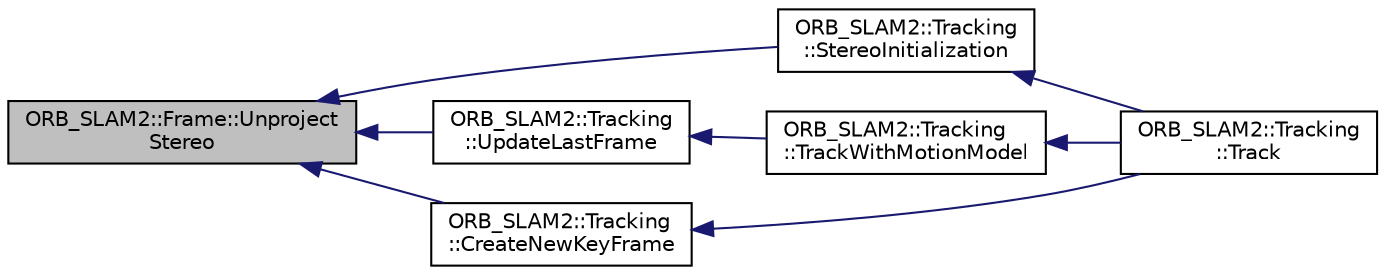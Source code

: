 digraph "ORB_SLAM2::Frame::UnprojectStereo"
{
  edge [fontname="Helvetica",fontsize="10",labelfontname="Helvetica",labelfontsize="10"];
  node [fontname="Helvetica",fontsize="10",shape=record];
  rankdir="LR";
  Node37 [label="ORB_SLAM2::Frame::Unproject\lStereo",height=0.2,width=0.4,color="black", fillcolor="grey75", style="filled", fontcolor="black"];
  Node37 -> Node38 [dir="back",color="midnightblue",fontsize="10",style="solid",fontname="Helvetica"];
  Node38 [label="ORB_SLAM2::Tracking\l::StereoInitialization",height=0.2,width=0.4,color="black", fillcolor="white", style="filled",URL="$class_o_r_b___s_l_a_m2_1_1_tracking.html#ad3da849e4204d766e5db4ac47b52132c",tooltip="双目和rgbd的地图初始化 "];
  Node38 -> Node39 [dir="back",color="midnightblue",fontsize="10",style="solid",fontname="Helvetica"];
  Node39 [label="ORB_SLAM2::Tracking\l::Track",height=0.2,width=0.4,color="black", fillcolor="white", style="filled",URL="$class_o_r_b___s_l_a_m2_1_1_tracking.html#af1f2c9c533642d8c33854540e90d1918",tooltip="Main tracking function. It is independent of the input sensor. "];
  Node37 -> Node40 [dir="back",color="midnightblue",fontsize="10",style="solid",fontname="Helvetica"];
  Node40 [label="ORB_SLAM2::Tracking\l::UpdateLastFrame",height=0.2,width=0.4,color="black", fillcolor="white", style="filled",URL="$class_o_r_b___s_l_a_m2_1_1_tracking.html#aa84a20277d5bd022b527d79a58830bc5",tooltip="双目或rgbd摄像头根据深度值为上一帧产生新的MapPoints "];
  Node40 -> Node41 [dir="back",color="midnightblue",fontsize="10",style="solid",fontname="Helvetica"];
  Node41 [label="ORB_SLAM2::Tracking\l::TrackWithMotionModel",height=0.2,width=0.4,color="black", fillcolor="white", style="filled",URL="$class_o_r_b___s_l_a_m2_1_1_tracking.html#aca19f1d69b30a6c6e49281d422ac8298",tooltip="根据匀速度模型对上一帧的MapPoints进行跟踪 "];
  Node41 -> Node39 [dir="back",color="midnightblue",fontsize="10",style="solid",fontname="Helvetica"];
  Node37 -> Node42 [dir="back",color="midnightblue",fontsize="10",style="solid",fontname="Helvetica"];
  Node42 [label="ORB_SLAM2::Tracking\l::CreateNewKeyFrame",height=0.2,width=0.4,color="black", fillcolor="white", style="filled",URL="$class_o_r_b___s_l_a_m2_1_1_tracking.html#a8c7fb6c4b1f952524512023df690bf4d",tooltip="创建新的关键帧 "];
  Node42 -> Node39 [dir="back",color="midnightblue",fontsize="10",style="solid",fontname="Helvetica"];
}
